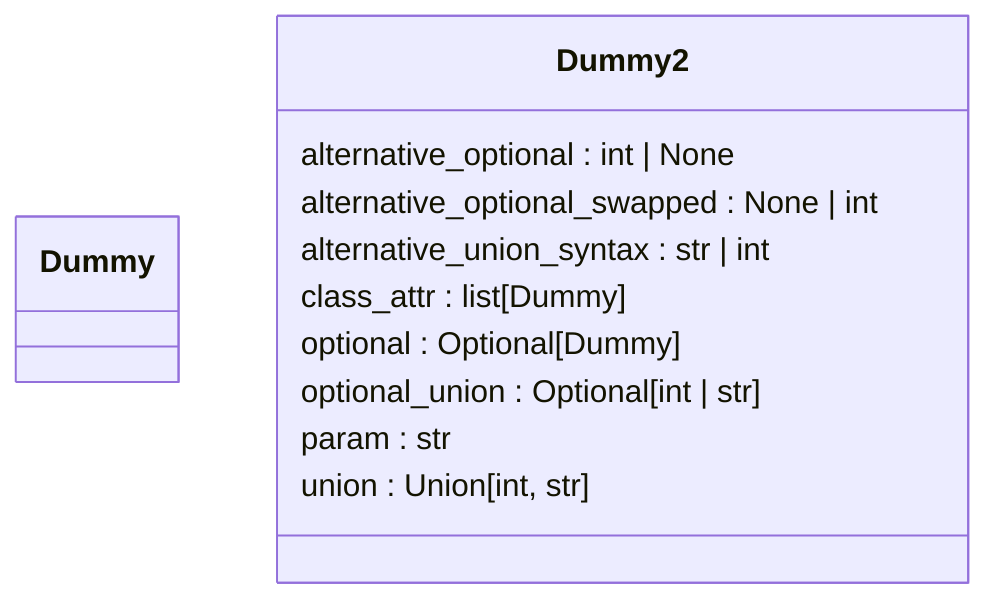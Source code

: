 classDiagram
  class Dummy {
  }
  class Dummy2 {
    alternative_optional : int | None
    alternative_optional_swapped : None | int
    alternative_union_syntax : str | int
    class_attr : list[Dummy]
    optional : Optional[Dummy]
    optional_union : Optional[int | str]
    param : str
    union : Union[int, str]
  }